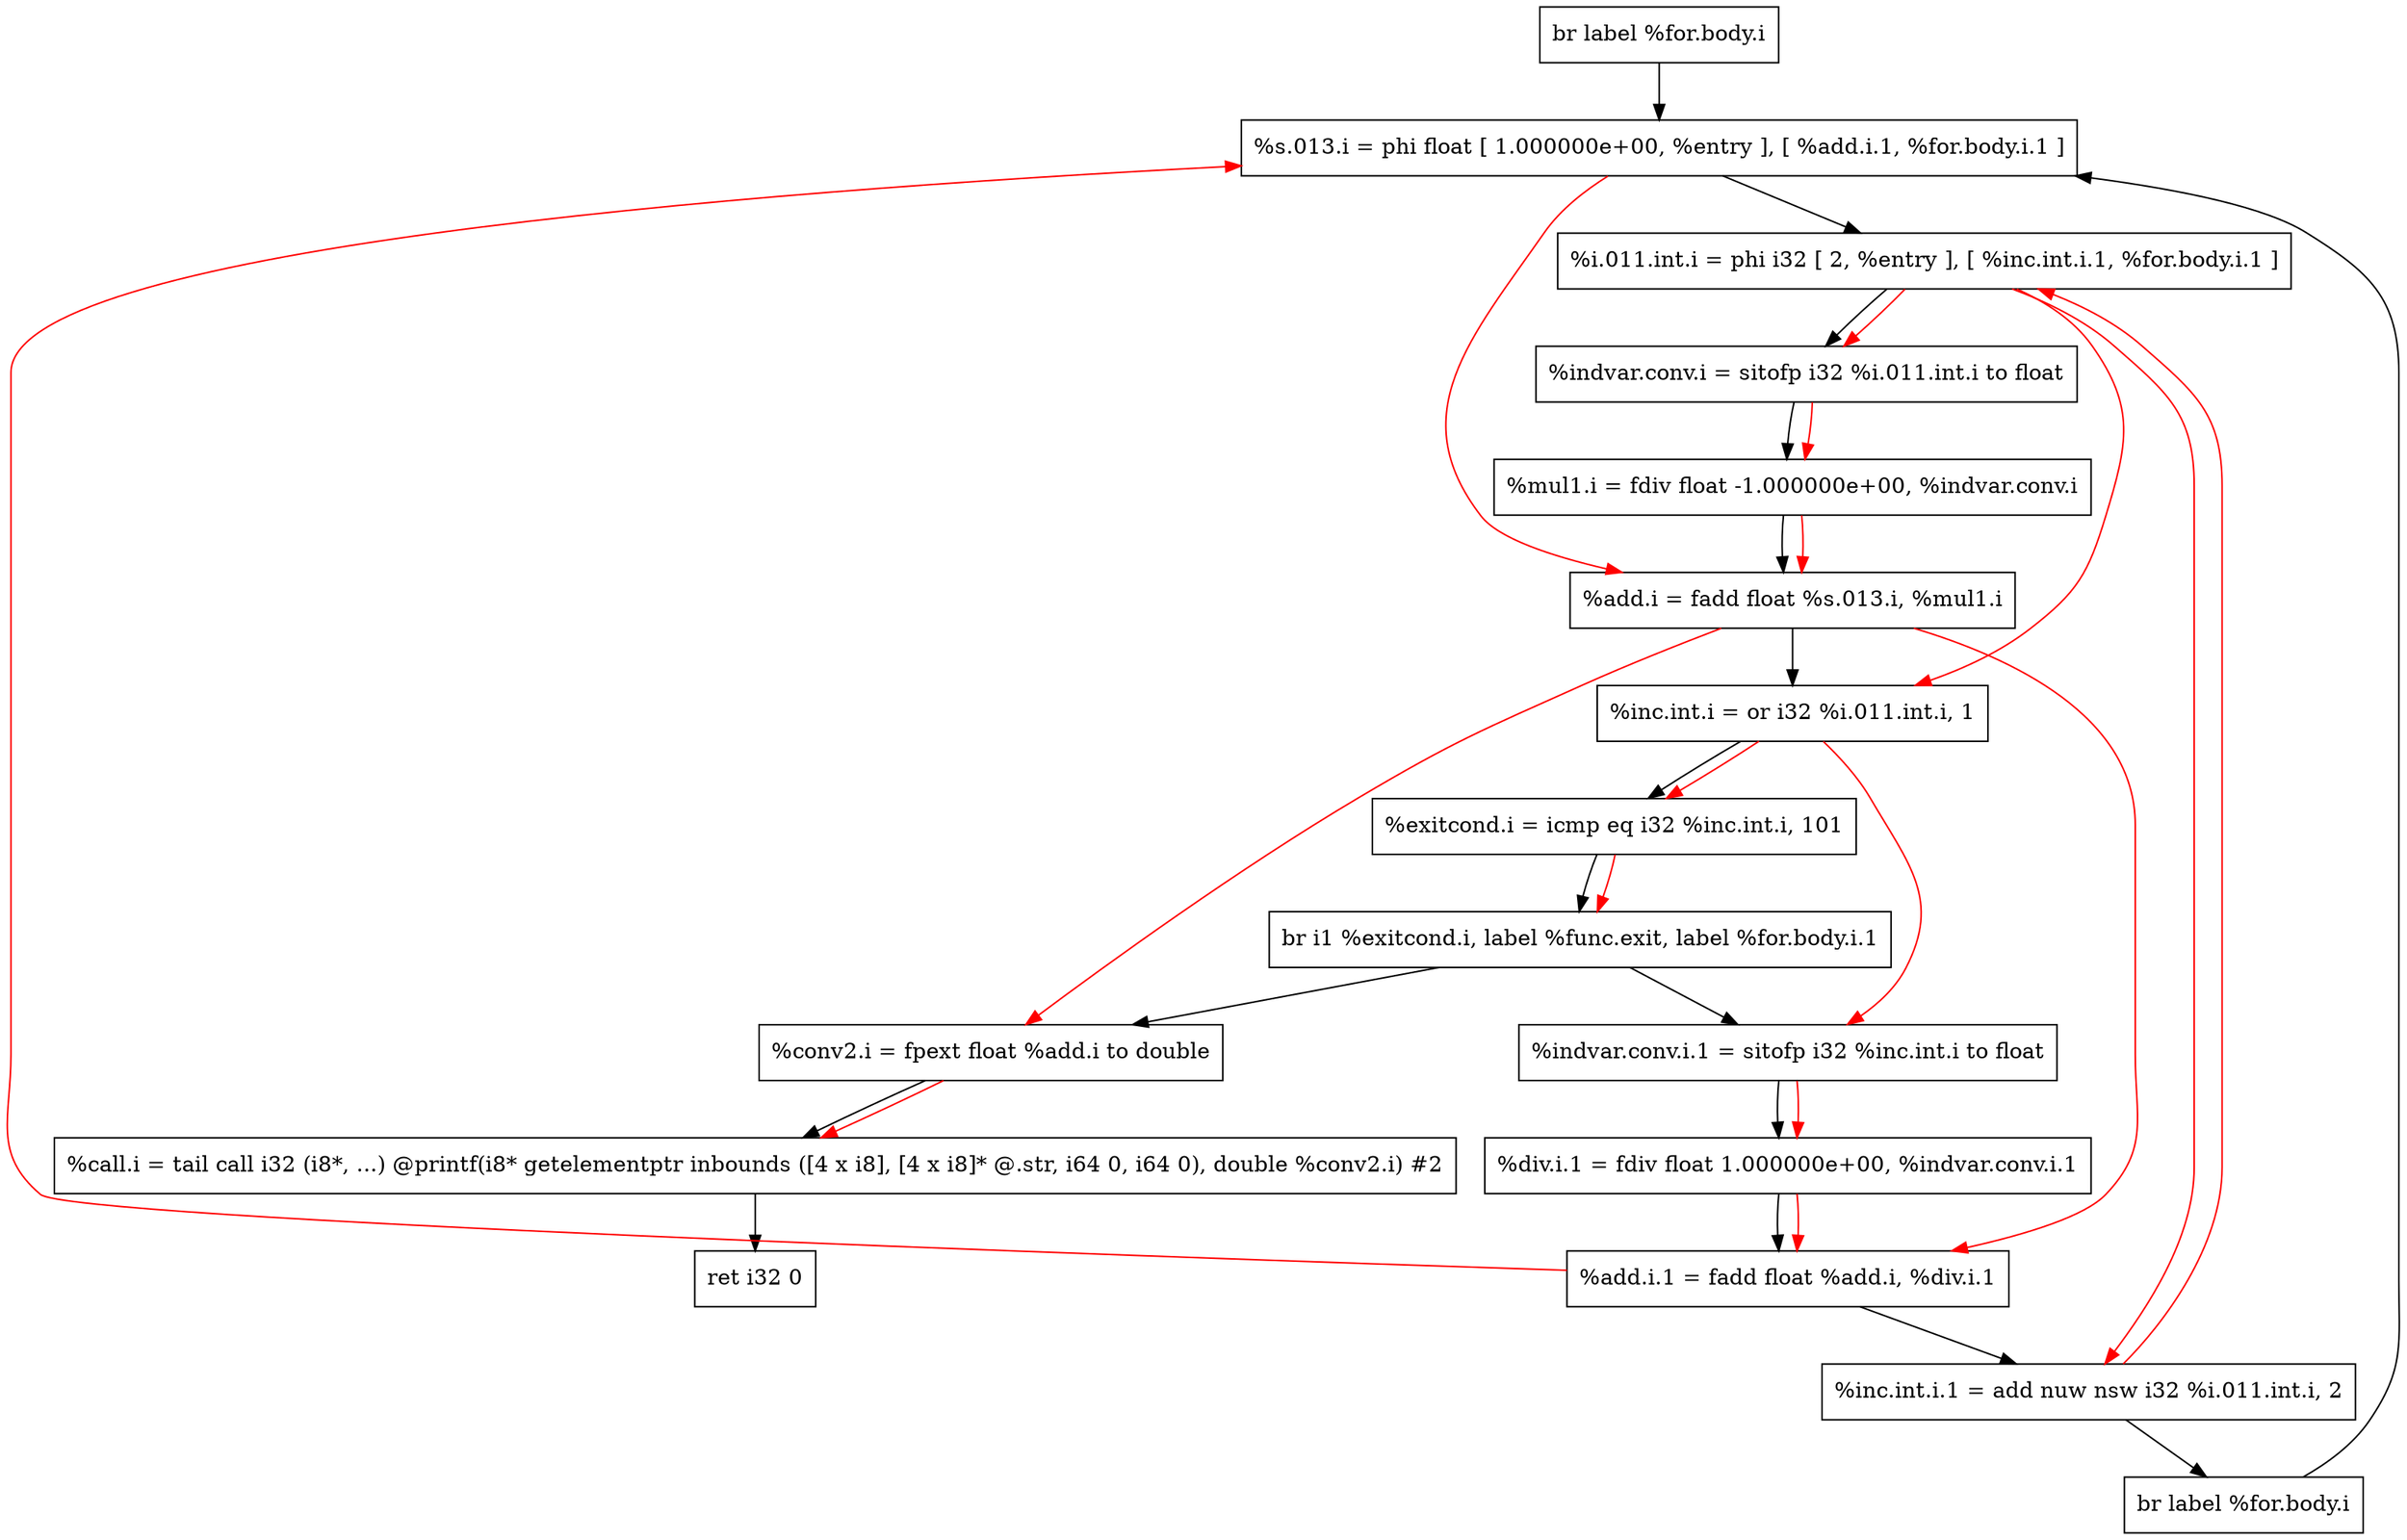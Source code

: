 digraph "CDFG for'main' function" {
	Node0x55d61fa7c4b8[shape=record, label="  br label %for.body.i"];
	Node0x55d61fa7eb18[shape=record, label="  %s.013.i = phi float [ 1.000000e+00, %entry ], [ %add.i.1, %for.body.i.1 ]"];
	Node0x55d61fa7ec98[shape=record, label="  %i.011.int.i = phi i32 [ 2, %entry ], [ %inc.int.i.1, %for.body.i.1 ]"];
	Node0x55d61fa7ed78[shape=record, label="  %indvar.conv.i = sitofp i32 %i.011.int.i to float"];
	Node0x55d61fa7ee40[shape=record, label="  %mul1.i = fdiv float -1.000000e+00, %indvar.conv.i"];
	Node0x55d61fa7eeb0[shape=record, label="  %add.i = fadd float %s.013.i, %mul1.i"];
	Node0x55d61fa7ef40[shape=record, label="  %inc.int.i = or i32 %i.011.int.i, 1"];
	Node0x55d61fa7efe0[shape=record, label="  %exitcond.i = icmp eq i32 %inc.int.i, 101"];
	Node0x55d61fa12348[shape=record, label="  br i1 %exitcond.i, label %func.exit, label %for.body.i.1"];
	Node0x55d61fa7f0e8[shape=record, label="  %conv2.i = fpext float %add.i to double"];
	Node0x55d61fa7f1b8[shape=record, label="  %call.i = tail call i32 (i8*, ...) @printf(i8* getelementptr inbounds ([4 x i8], [4 x i8]* @.str, i64 0, i64 0), double %conv2.i) #2"];
	Node0x55d61fa7f468[shape=record, label="  ret i32 0"];
	Node0x55d61fa7eac8[shape=record, label="  %indvar.conv.i.1 = sitofp i32 %inc.int.i to float"];
	Node0x55d61fa7f560[shape=record, label="  %div.i.1 = fdiv float 1.000000e+00, %indvar.conv.i.1"];
	Node0x55d61fa7f5d0[shape=record, label="  %add.i.1 = fadd float %add.i, %div.i.1"];
	Node0x55d61fa7f640[shape=record, label="  %inc.int.i.1 = add nuw nsw i32 %i.011.int.i, 2"];
	Node0x55d61fa7ec48[shape=record, label="  br label %for.body.i"];
	Node0x55d61fa7c4b8 -> Node0x55d61fa7eb18
	Node0x55d61fa7eb18 -> Node0x55d61fa7ec98
	Node0x55d61fa7ec98 -> Node0x55d61fa7ed78
	Node0x55d61fa7ed78 -> Node0x55d61fa7ee40
	Node0x55d61fa7ee40 -> Node0x55d61fa7eeb0
	Node0x55d61fa7eeb0 -> Node0x55d61fa7ef40
	Node0x55d61fa7ef40 -> Node0x55d61fa7efe0
	Node0x55d61fa7efe0 -> Node0x55d61fa12348
	Node0x55d61fa12348 -> Node0x55d61fa7f0e8
	Node0x55d61fa12348 -> Node0x55d61fa7eac8
	Node0x55d61fa7f0e8 -> Node0x55d61fa7f1b8
	Node0x55d61fa7f1b8 -> Node0x55d61fa7f468
	Node0x55d61fa7eac8 -> Node0x55d61fa7f560
	Node0x55d61fa7f560 -> Node0x55d61fa7f5d0
	Node0x55d61fa7f5d0 -> Node0x55d61fa7f640
	Node0x55d61fa7f640 -> Node0x55d61fa7ec48
	Node0x55d61fa7ec48 -> Node0x55d61fa7eb18
edge [color=red]
	Node0x55d61fa7f5d0 -> Node0x55d61fa7eb18
	Node0x55d61fa7f640 -> Node0x55d61fa7ec98
	Node0x55d61fa7ec98 -> Node0x55d61fa7ed78
	Node0x55d61fa7ed78 -> Node0x55d61fa7ee40
	Node0x55d61fa7eb18 -> Node0x55d61fa7eeb0
	Node0x55d61fa7ee40 -> Node0x55d61fa7eeb0
	Node0x55d61fa7ec98 -> Node0x55d61fa7ef40
	Node0x55d61fa7ef40 -> Node0x55d61fa7efe0
	Node0x55d61fa7efe0 -> Node0x55d61fa12348
	Node0x55d61fa7eeb0 -> Node0x55d61fa7f0e8
	Node0x55d61fa7f0e8 -> Node0x55d61fa7f1b8
	Node0x55d61fa7ef40 -> Node0x55d61fa7eac8
	Node0x55d61fa7eac8 -> Node0x55d61fa7f560
	Node0x55d61fa7eeb0 -> Node0x55d61fa7f5d0
	Node0x55d61fa7f560 -> Node0x55d61fa7f5d0
	Node0x55d61fa7ec98 -> Node0x55d61fa7f640
}
